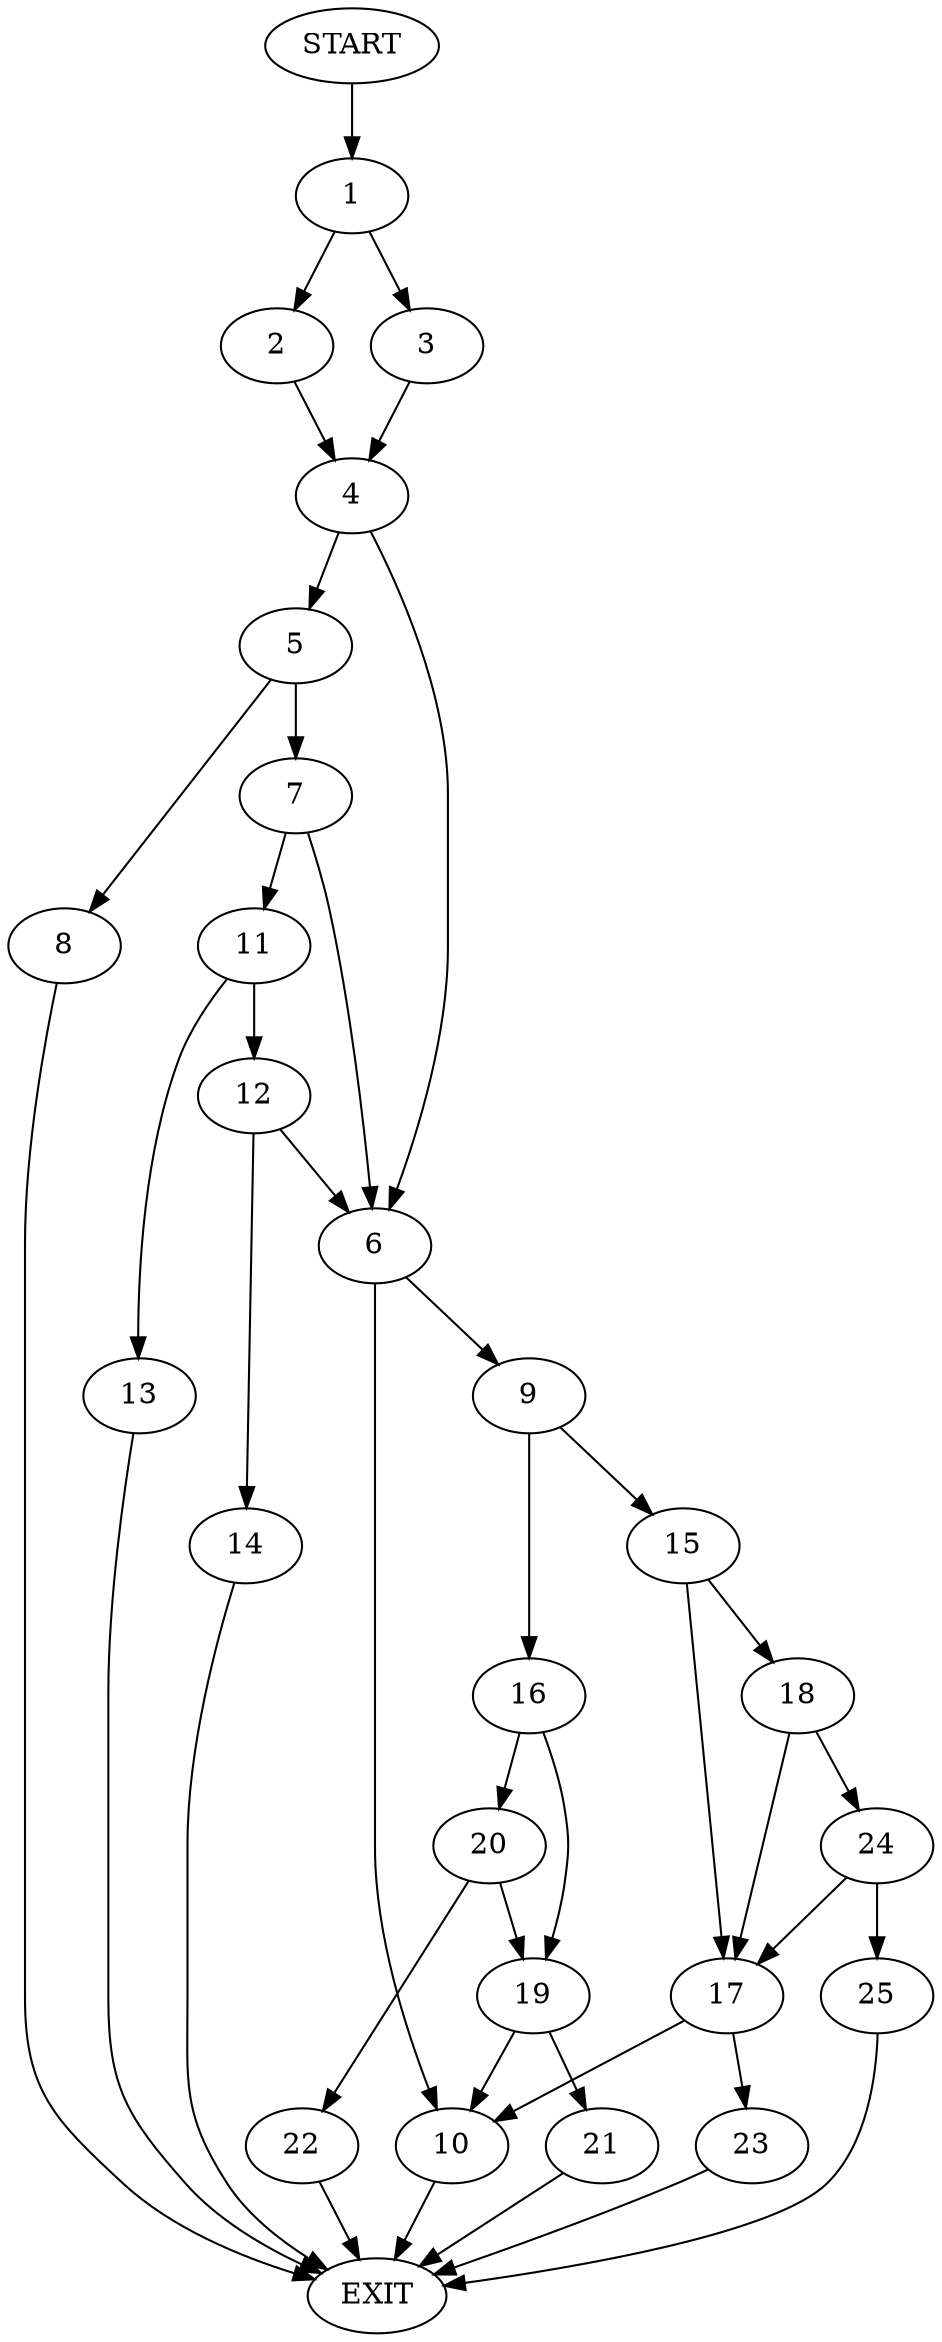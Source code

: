 digraph {
0 [label="START"]
26 [label="EXIT"]
0 -> 1
1 -> 2
1 -> 3
2 -> 4
3 -> 4
4 -> 5
4 -> 6
5 -> 7
5 -> 8
6 -> 9
6 -> 10
7 -> 11
7 -> 6
8 -> 26
11 -> 12
11 -> 13
13 -> 26
12 -> 14
12 -> 6
14 -> 26
10 -> 26
9 -> 15
9 -> 16
15 -> 17
15 -> 18
16 -> 19
16 -> 20
19 -> 21
19 -> 10
20 -> 19
20 -> 22
22 -> 26
21 -> 26
17 -> 23
17 -> 10
18 -> 24
18 -> 17
24 -> 25
24 -> 17
25 -> 26
23 -> 26
}
